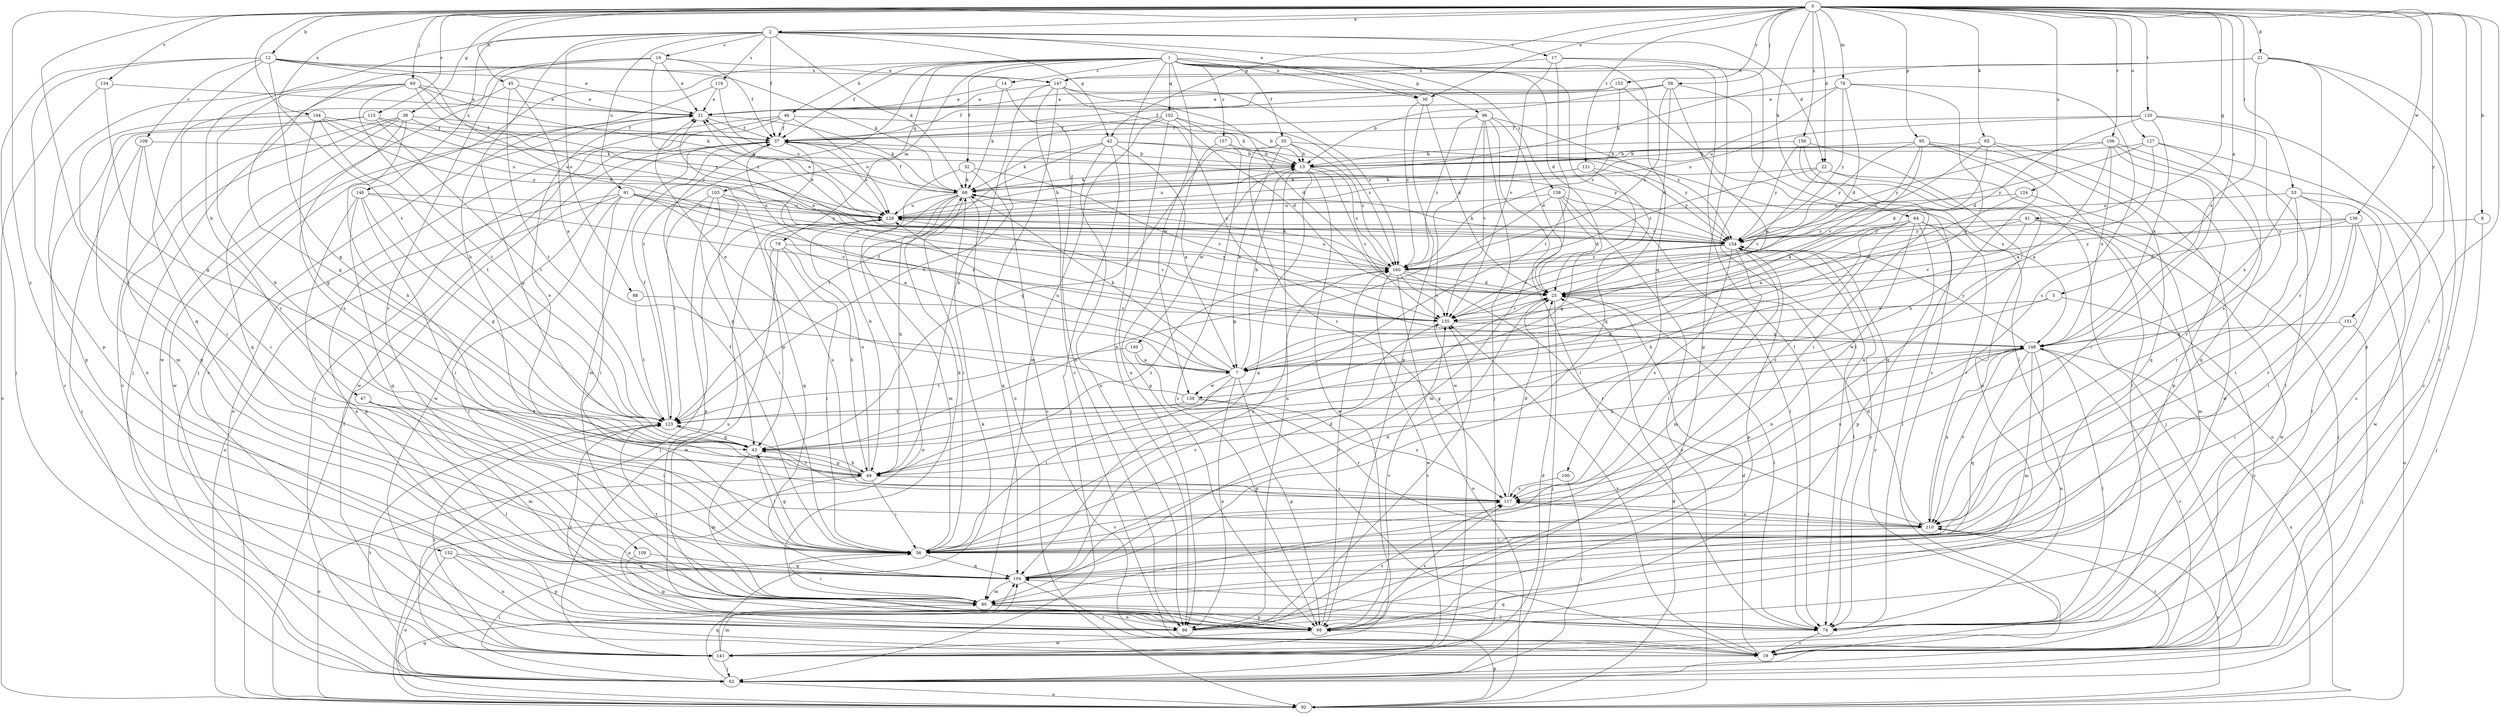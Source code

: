 strict digraph  {
0;
1;
2;
5;
7;
8;
12;
13;
14;
16;
17;
19;
21;
22;
25;
30;
31;
32;
35;
37;
38;
41;
42;
43;
45;
46;
47;
49;
53;
56;
58;
60;
62;
64;
65;
68;
74;
78;
79;
80;
86;
88;
91;
92;
95;
96;
98;
100;
102;
103;
104;
106;
108;
109;
110;
115;
116;
117;
120;
121;
123;
124;
127;
128;
134;
135;
136;
139;
140;
141;
144;
146;
147;
148;
151;
152;
153;
154;
156;
157;
158;
160;
0 -> 2  [label=a];
0 -> 5  [label=a];
0 -> 8  [label=b];
0 -> 12  [label=b];
0 -> 21  [label=d];
0 -> 22  [label=d];
0 -> 30  [label=e];
0 -> 38  [label=g];
0 -> 41  [label=g];
0 -> 42  [label=g];
0 -> 45  [label=h];
0 -> 53  [label=i];
0 -> 56  [label=i];
0 -> 58  [label=j];
0 -> 60  [label=j];
0 -> 62  [label=j];
0 -> 64  [label=k];
0 -> 65  [label=k];
0 -> 74  [label=l];
0 -> 78  [label=m];
0 -> 95  [label=p];
0 -> 106  [label=r];
0 -> 115  [label=s];
0 -> 120  [label=t];
0 -> 121  [label=t];
0 -> 123  [label=t];
0 -> 124  [label=u];
0 -> 127  [label=u];
0 -> 134  [label=v];
0 -> 136  [label=w];
0 -> 144  [label=x];
0 -> 151  [label=y];
0 -> 152  [label=y];
0 -> 153  [label=y];
0 -> 156  [label=z];
1 -> 14  [label=c];
1 -> 30  [label=e];
1 -> 32  [label=f];
1 -> 35  [label=f];
1 -> 37  [label=f];
1 -> 46  [label=h];
1 -> 62  [label=j];
1 -> 74  [label=l];
1 -> 79  [label=m];
1 -> 86  [label=n];
1 -> 96  [label=p];
1 -> 100  [label=q];
1 -> 102  [label=q];
1 -> 103  [label=q];
1 -> 104  [label=q];
1 -> 123  [label=t];
1 -> 139  [label=w];
1 -> 157  [label=z];
1 -> 158  [label=z];
2 -> 16  [label=c];
2 -> 17  [label=c];
2 -> 22  [label=d];
2 -> 25  [label=d];
2 -> 30  [label=e];
2 -> 37  [label=f];
2 -> 42  [label=g];
2 -> 47  [label=h];
2 -> 49  [label=h];
2 -> 68  [label=k];
2 -> 88  [label=o];
2 -> 91  [label=o];
2 -> 116  [label=s];
2 -> 146  [label=x];
5 -> 19  [label=c];
5 -> 135  [label=v];
5 -> 139  [label=w];
7 -> 13  [label=b];
7 -> 37  [label=f];
7 -> 56  [label=i];
7 -> 68  [label=k];
7 -> 86  [label=n];
7 -> 98  [label=p];
7 -> 128  [label=u];
7 -> 139  [label=w];
8 -> 62  [label=j];
8 -> 154  [label=y];
12 -> 25  [label=d];
12 -> 31  [label=e];
12 -> 43  [label=g];
12 -> 62  [label=j];
12 -> 68  [label=k];
12 -> 98  [label=p];
12 -> 104  [label=q];
12 -> 108  [label=r];
12 -> 147  [label=x];
13 -> 68  [label=k];
13 -> 86  [label=n];
13 -> 104  [label=q];
13 -> 135  [label=v];
13 -> 140  [label=w];
13 -> 141  [label=w];
13 -> 160  [label=z];
14 -> 31  [label=e];
14 -> 68  [label=k];
14 -> 86  [label=n];
16 -> 31  [label=e];
16 -> 37  [label=f];
16 -> 62  [label=j];
16 -> 109  [label=r];
16 -> 141  [label=w];
16 -> 147  [label=x];
16 -> 160  [label=z];
17 -> 74  [label=l];
17 -> 98  [label=p];
17 -> 123  [label=t];
17 -> 135  [label=v];
17 -> 147  [label=x];
19 -> 25  [label=d];
19 -> 110  [label=r];
19 -> 135  [label=v];
19 -> 154  [label=y];
21 -> 19  [label=c];
21 -> 68  [label=k];
21 -> 98  [label=p];
21 -> 110  [label=r];
21 -> 147  [label=x];
21 -> 148  [label=x];
22 -> 62  [label=j];
22 -> 68  [label=k];
22 -> 92  [label=o];
22 -> 135  [label=v];
22 -> 160  [label=z];
25 -> 31  [label=e];
25 -> 62  [label=j];
25 -> 74  [label=l];
25 -> 135  [label=v];
30 -> 25  [label=d];
30 -> 98  [label=p];
30 -> 160  [label=z];
31 -> 37  [label=f];
31 -> 43  [label=g];
31 -> 68  [label=k];
31 -> 141  [label=w];
32 -> 19  [label=c];
32 -> 49  [label=h];
32 -> 68  [label=k];
32 -> 135  [label=v];
35 -> 7  [label=a];
35 -> 13  [label=b];
35 -> 43  [label=g];
35 -> 117  [label=s];
35 -> 148  [label=x];
35 -> 160  [label=z];
37 -> 13  [label=b];
37 -> 80  [label=m];
37 -> 128  [label=u];
37 -> 135  [label=v];
37 -> 141  [label=w];
37 -> 154  [label=y];
38 -> 19  [label=c];
38 -> 37  [label=f];
38 -> 49  [label=h];
38 -> 68  [label=k];
38 -> 86  [label=n];
38 -> 104  [label=q];
38 -> 117  [label=s];
41 -> 25  [label=d];
41 -> 80  [label=m];
41 -> 135  [label=v];
41 -> 141  [label=w];
41 -> 154  [label=y];
42 -> 7  [label=a];
42 -> 13  [label=b];
42 -> 62  [label=j];
42 -> 68  [label=k];
42 -> 86  [label=n];
42 -> 123  [label=t];
42 -> 154  [label=y];
43 -> 49  [label=h];
43 -> 56  [label=i];
43 -> 80  [label=m];
45 -> 7  [label=a];
45 -> 31  [label=e];
45 -> 110  [label=r];
45 -> 123  [label=t];
46 -> 13  [label=b];
46 -> 37  [label=f];
46 -> 62  [label=j];
46 -> 92  [label=o];
46 -> 128  [label=u];
46 -> 141  [label=w];
47 -> 56  [label=i];
47 -> 74  [label=l];
47 -> 80  [label=m];
47 -> 123  [label=t];
49 -> 31  [label=e];
49 -> 43  [label=g];
49 -> 56  [label=i];
49 -> 86  [label=n];
49 -> 92  [label=o];
49 -> 117  [label=s];
49 -> 128  [label=u];
49 -> 160  [label=z];
53 -> 56  [label=i];
53 -> 74  [label=l];
53 -> 110  [label=r];
53 -> 128  [label=u];
53 -> 141  [label=w];
53 -> 148  [label=x];
56 -> 25  [label=d];
56 -> 37  [label=f];
56 -> 43  [label=g];
56 -> 68  [label=k];
56 -> 104  [label=q];
56 -> 117  [label=s];
56 -> 160  [label=z];
58 -> 7  [label=a];
58 -> 13  [label=b];
58 -> 25  [label=d];
58 -> 31  [label=e];
58 -> 37  [label=f];
58 -> 74  [label=l];
58 -> 160  [label=z];
60 -> 31  [label=e];
60 -> 43  [label=g];
60 -> 49  [label=h];
60 -> 68  [label=k];
60 -> 98  [label=p];
60 -> 123  [label=t];
60 -> 154  [label=y];
60 -> 160  [label=z];
62 -> 56  [label=i];
62 -> 92  [label=o];
62 -> 104  [label=q];
62 -> 123  [label=t];
64 -> 43  [label=g];
64 -> 49  [label=h];
64 -> 74  [label=l];
64 -> 86  [label=n];
64 -> 98  [label=p];
64 -> 110  [label=r];
64 -> 117  [label=s];
64 -> 154  [label=y];
65 -> 13  [label=b];
65 -> 25  [label=d];
65 -> 98  [label=p];
65 -> 104  [label=q];
65 -> 160  [label=z];
68 -> 37  [label=f];
68 -> 49  [label=h];
68 -> 56  [label=i];
68 -> 80  [label=m];
68 -> 92  [label=o];
68 -> 104  [label=q];
68 -> 128  [label=u];
74 -> 19  [label=c];
74 -> 104  [label=q];
74 -> 154  [label=y];
78 -> 7  [label=a];
78 -> 25  [label=d];
78 -> 31  [label=e];
78 -> 117  [label=s];
78 -> 128  [label=u];
78 -> 154  [label=y];
79 -> 43  [label=g];
79 -> 49  [label=h];
79 -> 56  [label=i];
79 -> 141  [label=w];
79 -> 160  [label=z];
80 -> 56  [label=i];
80 -> 74  [label=l];
80 -> 86  [label=n];
80 -> 98  [label=p];
80 -> 123  [label=t];
86 -> 117  [label=s];
86 -> 123  [label=t];
86 -> 135  [label=v];
88 -> 123  [label=t];
88 -> 135  [label=v];
91 -> 7  [label=a];
91 -> 56  [label=i];
91 -> 74  [label=l];
91 -> 86  [label=n];
91 -> 92  [label=o];
91 -> 128  [label=u];
91 -> 148  [label=x];
91 -> 154  [label=y];
92 -> 25  [label=d];
92 -> 37  [label=f];
92 -> 98  [label=p];
92 -> 104  [label=q];
92 -> 110  [label=r];
92 -> 148  [label=x];
95 -> 7  [label=a];
95 -> 13  [label=b];
95 -> 49  [label=h];
95 -> 74  [label=l];
95 -> 135  [label=v];
95 -> 141  [label=w];
95 -> 154  [label=y];
96 -> 25  [label=d];
96 -> 37  [label=f];
96 -> 62  [label=j];
96 -> 74  [label=l];
96 -> 135  [label=v];
96 -> 141  [label=w];
96 -> 154  [label=y];
96 -> 160  [label=z];
98 -> 117  [label=s];
98 -> 128  [label=u];
98 -> 135  [label=v];
98 -> 141  [label=w];
98 -> 160  [label=z];
100 -> 62  [label=j];
100 -> 117  [label=s];
102 -> 13  [label=b];
102 -> 25  [label=d];
102 -> 37  [label=f];
102 -> 80  [label=m];
102 -> 86  [label=n];
102 -> 123  [label=t];
102 -> 160  [label=z];
103 -> 43  [label=g];
103 -> 56  [label=i];
103 -> 98  [label=p];
103 -> 104  [label=q];
103 -> 123  [label=t];
103 -> 128  [label=u];
104 -> 19  [label=c];
104 -> 25  [label=d];
104 -> 80  [label=m];
104 -> 135  [label=v];
106 -> 7  [label=a];
106 -> 13  [label=b];
106 -> 56  [label=i];
106 -> 74  [label=l];
106 -> 104  [label=q];
106 -> 148  [label=x];
106 -> 154  [label=y];
108 -> 13  [label=b];
108 -> 56  [label=i];
108 -> 62  [label=j];
108 -> 104  [label=q];
109 -> 98  [label=p];
109 -> 104  [label=q];
110 -> 25  [label=d];
110 -> 56  [label=i];
110 -> 117  [label=s];
110 -> 148  [label=x];
115 -> 19  [label=c];
115 -> 37  [label=f];
115 -> 80  [label=m];
115 -> 123  [label=t];
115 -> 128  [label=u];
116 -> 19  [label=c];
116 -> 31  [label=e];
116 -> 128  [label=u];
117 -> 25  [label=d];
117 -> 110  [label=r];
117 -> 123  [label=t];
117 -> 128  [label=u];
120 -> 19  [label=c];
120 -> 25  [label=d];
120 -> 37  [label=f];
120 -> 117  [label=s];
120 -> 128  [label=u];
120 -> 148  [label=x];
121 -> 43  [label=g];
121 -> 68  [label=k];
121 -> 128  [label=u];
121 -> 154  [label=y];
123 -> 37  [label=f];
123 -> 43  [label=g];
124 -> 7  [label=a];
124 -> 62  [label=j];
124 -> 128  [label=u];
127 -> 7  [label=a];
127 -> 13  [label=b];
127 -> 19  [label=c];
127 -> 110  [label=r];
127 -> 154  [label=y];
128 -> 13  [label=b];
128 -> 31  [label=e];
128 -> 62  [label=j];
128 -> 135  [label=v];
128 -> 154  [label=y];
134 -> 31  [label=e];
134 -> 43  [label=g];
134 -> 92  [label=o];
135 -> 148  [label=x];
136 -> 25  [label=d];
136 -> 56  [label=i];
136 -> 92  [label=o];
136 -> 110  [label=r];
136 -> 154  [label=y];
136 -> 160  [label=z];
139 -> 31  [label=e];
139 -> 110  [label=r];
139 -> 117  [label=s];
139 -> 123  [label=t];
140 -> 7  [label=a];
140 -> 98  [label=p];
140 -> 123  [label=t];
141 -> 25  [label=d];
141 -> 62  [label=j];
141 -> 68  [label=k];
141 -> 80  [label=m];
141 -> 123  [label=t];
144 -> 37  [label=f];
144 -> 43  [label=g];
144 -> 56  [label=i];
144 -> 123  [label=t];
144 -> 128  [label=u];
144 -> 154  [label=y];
146 -> 43  [label=g];
146 -> 56  [label=i];
146 -> 98  [label=p];
146 -> 104  [label=q];
146 -> 128  [label=u];
146 -> 135  [label=v];
147 -> 19  [label=c];
147 -> 25  [label=d];
147 -> 31  [label=e];
147 -> 49  [label=h];
147 -> 92  [label=o];
147 -> 148  [label=x];
147 -> 160  [label=z];
148 -> 7  [label=a];
148 -> 19  [label=c];
148 -> 43  [label=g];
148 -> 49  [label=h];
148 -> 74  [label=l];
148 -> 80  [label=m];
148 -> 86  [label=n];
148 -> 104  [label=q];
148 -> 110  [label=r];
148 -> 117  [label=s];
148 -> 154  [label=y];
151 -> 56  [label=i];
151 -> 62  [label=j];
151 -> 148  [label=x];
152 -> 86  [label=n];
152 -> 92  [label=o];
152 -> 98  [label=p];
152 -> 104  [label=q];
153 -> 19  [label=c];
153 -> 31  [label=e];
153 -> 37  [label=f];
153 -> 160  [label=z];
154 -> 31  [label=e];
154 -> 56  [label=i];
154 -> 68  [label=k];
154 -> 74  [label=l];
154 -> 80  [label=m];
154 -> 98  [label=p];
154 -> 117  [label=s];
154 -> 135  [label=v];
154 -> 160  [label=z];
156 -> 13  [label=b];
156 -> 56  [label=i];
156 -> 86  [label=n];
156 -> 104  [label=q];
156 -> 154  [label=y];
157 -> 13  [label=b];
157 -> 19  [label=c];
157 -> 98  [label=p];
158 -> 25  [label=d];
158 -> 43  [label=g];
158 -> 74  [label=l];
158 -> 80  [label=m];
158 -> 92  [label=o];
158 -> 128  [label=u];
160 -> 25  [label=d];
160 -> 68  [label=k];
160 -> 92  [label=o];
160 -> 110  [label=r];
160 -> 128  [label=u];
160 -> 135  [label=v];
160 -> 141  [label=w];
}
